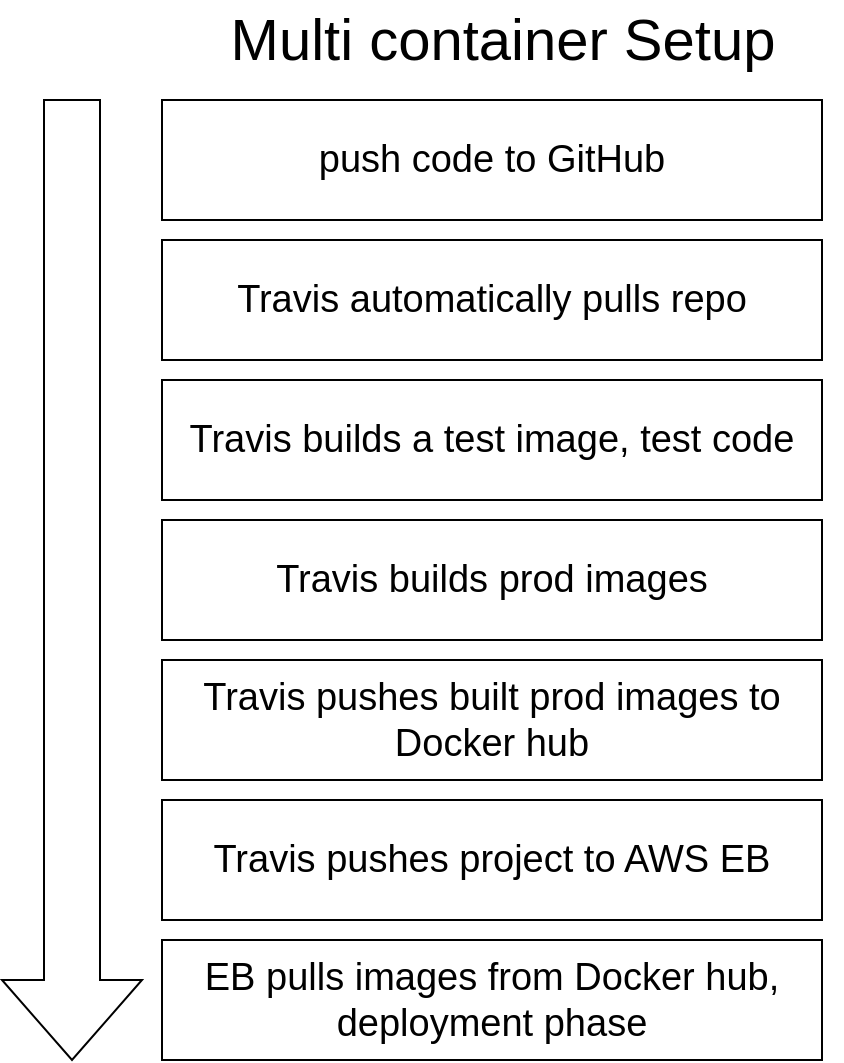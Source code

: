 <mxfile version="12.4.3" type="github" pages="1"><diagram id="pGpWNlNsKeBCnoaTIaA3" name="Page-1"><mxGraphModel dx="1218" dy="701" grid="1" gridSize="10" guides="1" tooltips="1" connect="1" arrows="1" fold="1" page="1" pageScale="1" pageWidth="850" pageHeight="1100" math="0" shadow="0"><root><mxCell id="0"/><mxCell id="1" parent="0"/><mxCell id="TjU-D_z5eBnj9FE-aBoH-1" value="Multi container Setup" style="text;html=1;align=center;verticalAlign=middle;resizable=0;points=[];;autosize=1;strokeWidth=1;fontSize=29;" vertex="1" parent="1"><mxGeometry x="240" y="30" width="340" height="40" as="geometry"/></mxCell><mxCell id="TjU-D_z5eBnj9FE-aBoH-3" value="push code to GitHub" style="rounded=0;whiteSpace=wrap;html=1;strokeWidth=1;fontSize=19;" vertex="1" parent="1"><mxGeometry x="240" y="80" width="330" height="60" as="geometry"/></mxCell><mxCell id="TjU-D_z5eBnj9FE-aBoH-4" value="Travis automatically pulls repo" style="rounded=0;whiteSpace=wrap;html=1;strokeWidth=1;fontSize=19;" vertex="1" parent="1"><mxGeometry x="240" y="150" width="330" height="60" as="geometry"/></mxCell><mxCell id="TjU-D_z5eBnj9FE-aBoH-5" value="Travis builds a test image, test code" style="rounded=0;whiteSpace=wrap;html=1;strokeWidth=1;fontSize=19;" vertex="1" parent="1"><mxGeometry x="240" y="220" width="330" height="60" as="geometry"/></mxCell><mxCell id="TjU-D_z5eBnj9FE-aBoH-6" value="Travis builds prod images " style="rounded=0;whiteSpace=wrap;html=1;strokeWidth=1;fontSize=19;" vertex="1" parent="1"><mxGeometry x="240" y="290" width="330" height="60" as="geometry"/></mxCell><mxCell id="TjU-D_z5eBnj9FE-aBoH-7" value="Travis pushes built prod images to Docker hub" style="rounded=0;whiteSpace=wrap;html=1;strokeWidth=1;fontSize=19;" vertex="1" parent="1"><mxGeometry x="240" y="360" width="330" height="60" as="geometry"/></mxCell><mxCell id="TjU-D_z5eBnj9FE-aBoH-8" value="Travis pushes project to AWS EB" style="rounded=0;whiteSpace=wrap;html=1;strokeWidth=1;fontSize=19;" vertex="1" parent="1"><mxGeometry x="240" y="430" width="330" height="60" as="geometry"/></mxCell><mxCell id="TjU-D_z5eBnj9FE-aBoH-9" value="EB pulls images from Docker hub, deployment phase" style="rounded=0;whiteSpace=wrap;html=1;strokeWidth=1;fontSize=19;" vertex="1" parent="1"><mxGeometry x="240" y="500" width="330" height="60" as="geometry"/></mxCell><mxCell id="TjU-D_z5eBnj9FE-aBoH-12" value="" style="html=1;shadow=0;dashed=0;align=center;verticalAlign=middle;shape=mxgraph.arrows2.arrow;dy=0.6;dx=40;direction=south;notch=0;strokeWidth=1;fontSize=19;" vertex="1" parent="1"><mxGeometry x="160" y="80" width="70" height="480" as="geometry"/></mxCell></root></mxGraphModel></diagram></mxfile>